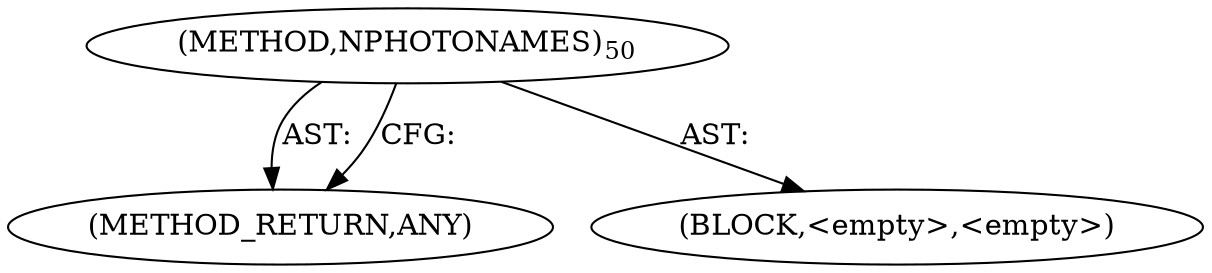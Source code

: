 digraph "NPHOTONAMES" {  
"100081" [label = <(METHOD,NPHOTONAMES)<SUB>50</SUB>> ]
"100082" [label = <(METHOD_RETURN,ANY)> ]
"100083" [label = <(BLOCK,&lt;empty&gt;,&lt;empty&gt;)> ]
  "100081" -> "100082"  [ label = "AST: "] 
  "100081" -> "100083"  [ label = "AST: "] 
  "100081" -> "100082"  [ label = "CFG: "] 
}
